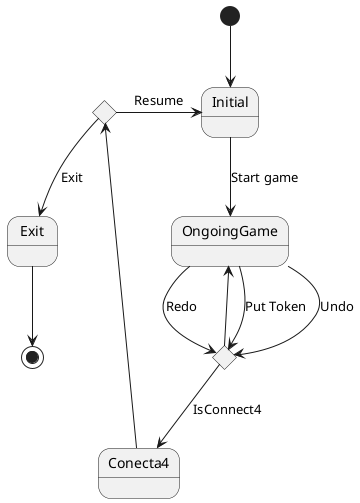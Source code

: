 @startuml
top to bottom direction

state action <<choice>>
state resume <<choice>>
[*] --> Initial
Initial --> OngoingGame : Start game
OngoingGame --> action : Put Token
OngoingGame --> action : Undo
OngoingGame --> action : Redo
action --> OngoingGame
action --> Conecta4 : IsConnect4
Conecta4 --> resume 
resume -> Initial : Resume
resume --> Exit : Exit
Exit --> [*]

@enduml